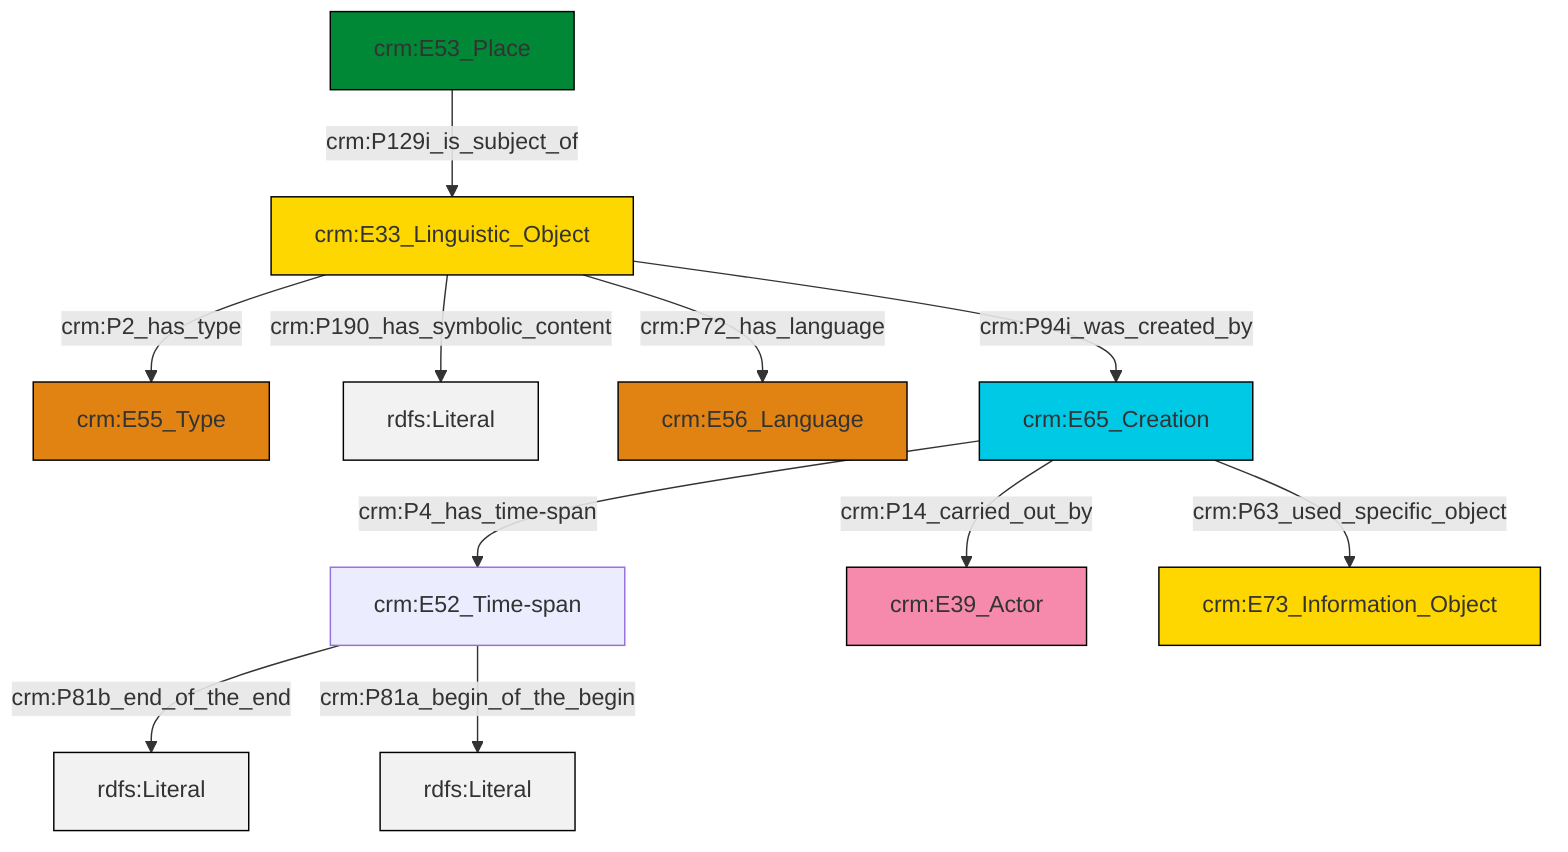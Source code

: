graph TD
classDef Literal fill:#f2f2f2,stroke:#000000;
classDef CRM_Entity fill:#FFFFFF,stroke:#000000;
classDef Temporal_Entity fill:#00C9E6, stroke:#000000;
classDef Type fill:#E18312, stroke:#000000;
classDef Time-Span fill:#2C9C91, stroke:#000000;
classDef Appellation fill:#FFEB7F, stroke:#000000;
classDef Place fill:#008836, stroke:#000000;
classDef Persistent_Item fill:#B266B2, stroke:#000000;
classDef Conceptual_Object fill:#FFD700, stroke:#000000;
classDef Physical_Thing fill:#D2B48C, stroke:#000000;
classDef Actor fill:#f58aad, stroke:#000000;
classDef PC_Classes fill:#4ce600, stroke:#000000;
classDef Multi fill:#cccccc,stroke:#000000;

0["crm:E33_Linguistic_Object"]:::Conceptual_Object -->|crm:P2_has_type| 1["crm:E55_Type"]:::Type
0["crm:E33_Linguistic_Object"]:::Conceptual_Object -->|crm:P190_has_symbolic_content| 2[rdfs:Literal]:::Literal
0["crm:E33_Linguistic_Object"]:::Conceptual_Object -->|crm:P72_has_language| 4["crm:E56_Language"]:::Type
0["crm:E33_Linguistic_Object"]:::Conceptual_Object -->|crm:P94i_was_created_by| 5["crm:E65_Creation"]:::Temporal_Entity
8["crm:E52_Time-span"]:::Default -->|crm:P81b_end_of_the_end| 9[rdfs:Literal]:::Literal
5["crm:E65_Creation"]:::Temporal_Entity -->|crm:P63_used_specific_object| 13["crm:E73_Information_Object"]:::Conceptual_Object
6["crm:E53_Place"]:::Place -->|crm:P129i_is_subject_of| 0["crm:E33_Linguistic_Object"]:::Conceptual_Object
5["crm:E65_Creation"]:::Temporal_Entity -->|crm:P14_carried_out_by| 11["crm:E39_Actor"]:::Actor
8["crm:E52_Time-span"]:::Default -->|crm:P81a_begin_of_the_begin| 16[rdfs:Literal]:::Literal
5["crm:E65_Creation"]:::Temporal_Entity -->|crm:P4_has_time-span| 8["crm:E52_Time-span"]:::Default